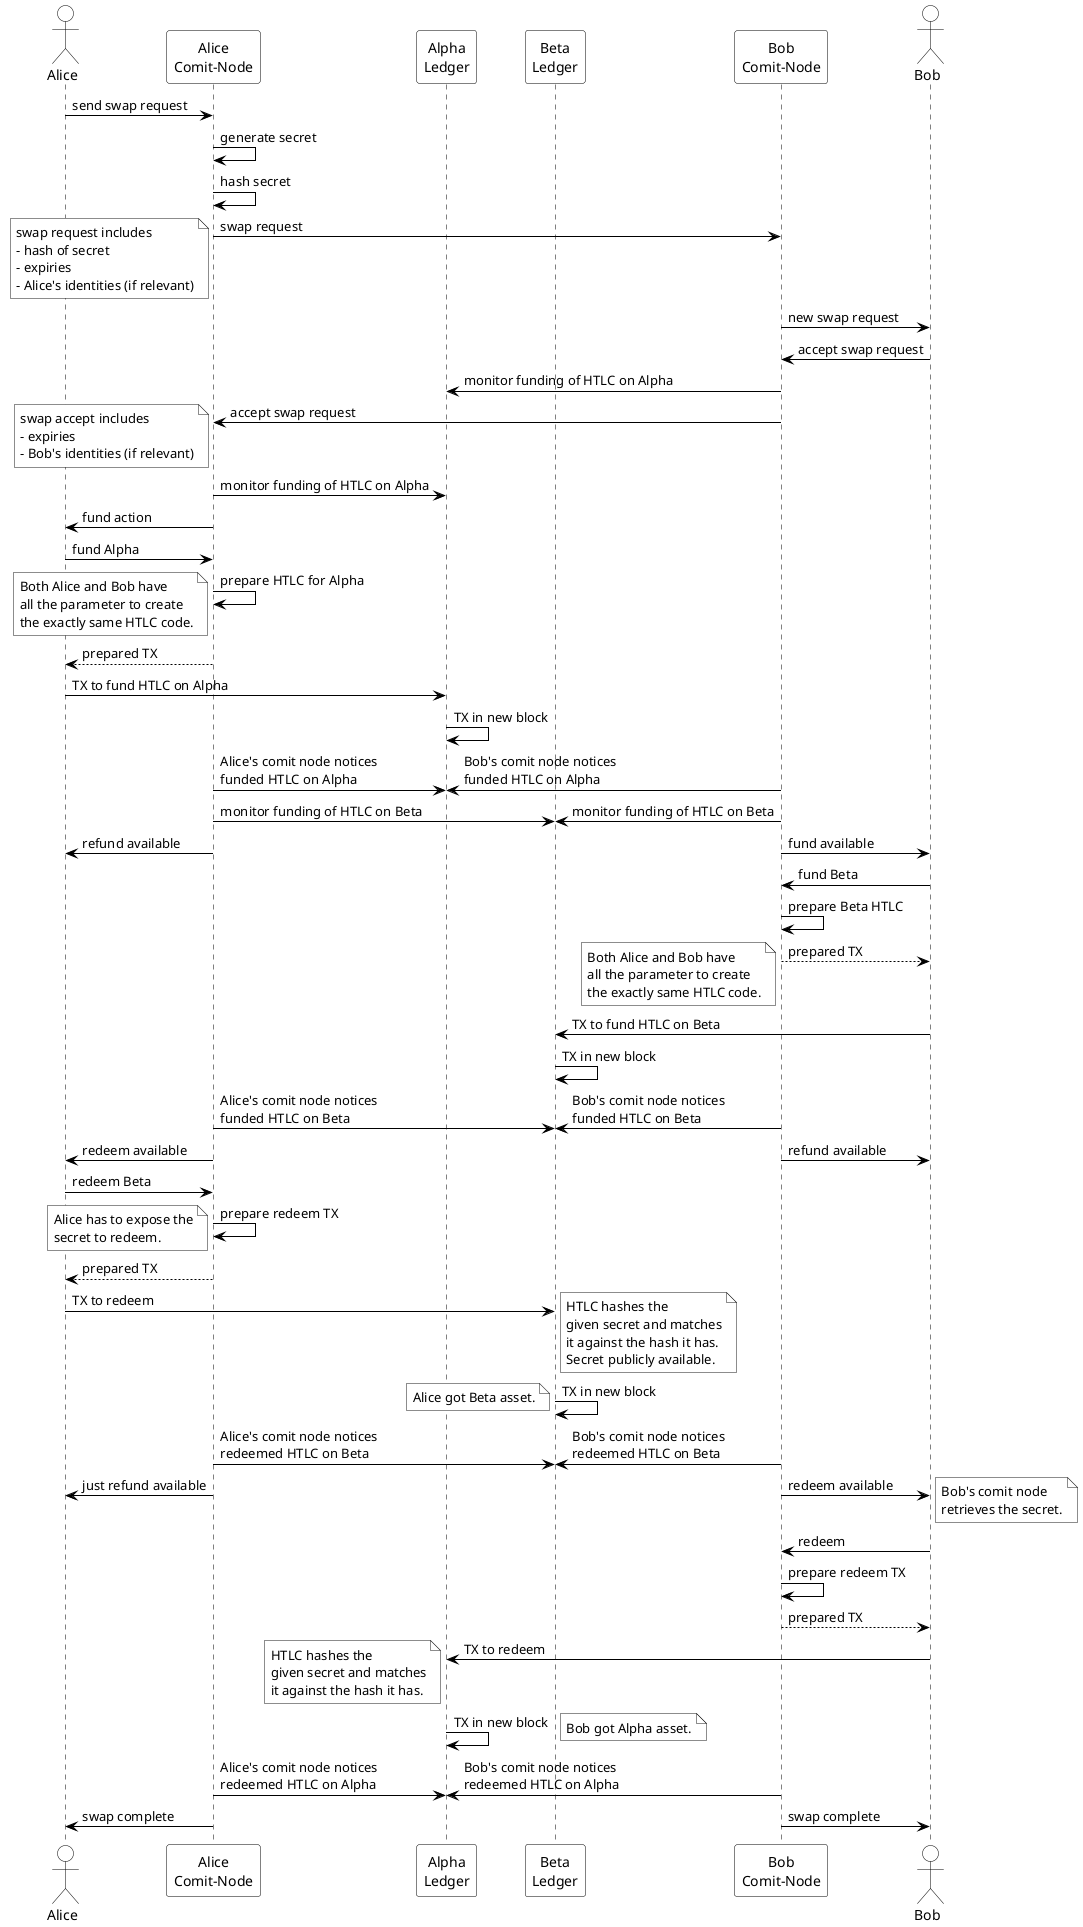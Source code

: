 ' DIAGRAM #########################################
' RFC003 atomic swap
' #################################################
@startuml
' #################################################
' SETTINGS: color settings of diagram
' #################################################
skinparam sequence {
	BorderColor black
	ArrowColor black
	ActorBorderColor black
	LifeLineBorderColor black
	LifeLineBackgroundColor white
	
	ParticipantBorderColor black
	ParticipantBackgroundColor white
	ParticipantFontColor black
	
	ActorBackgroundColor white
	ActorFontColor black
}
' #################################################
' ACTORS
' #################################################
actor Alice
participant "Alice\nComit-Node" as AC
participant "Alpha\nLedger" as Alpha
participant "Beta\nLedger" as Beta
participant "Bob\nComit-Node" as BC
actor Bob

' allow parallelism
!pragma teoz true

' #################################################
' DIAGRAM
' #################################################
Alice->AC: send swap request
AC->AC: generate secret
AC->AC: hash secret
AC->BC: swap request 
note left #white
	swap request includes 
	- hash of secret 
	- expiries
	- Alice's identities (if relevant)
end note
BC->Bob: new swap request
Bob->BC: accept swap request
BC->Alpha: monitor funding of HTLC on Alpha
BC->AC: accept swap request
note left #white
	swap accept includes 
	- expiries
	- Bob's identities (if relevant)
end note
AC->Alpha: monitor funding of HTLC on Alpha
AC->Alice: fund action
Alice->AC: fund Alpha
AC->AC: prepare HTLC for Alpha
note left #white
	Both Alice and Bob have
	all the parameter to create
	the exactly same HTLC code.
end note
AC-->Alice: prepared TX
Alice->Alpha: TX to fund HTLC on Alpha
Alpha->Alpha: TX in new block
AC->Alpha: Alice's comit node notices\nfunded HTLC on Alpha
& BC->Alpha: Bob's comit node notices\nfunded HTLC on Alpha
AC->Beta: monitor funding of HTLC on Beta
& BC->Beta: monitor funding of HTLC on Beta
AC->Alice: refund available
& BC->Bob: fund available
Bob->BC: fund Beta
BC->BC: prepare Beta HTLC
BC-->Bob: prepared TX
note left #white
	Both Alice and Bob have
	all the parameter to create
	the exactly same HTLC code.
end note
Bob->Beta: TX to fund HTLC on Beta
Beta->Beta: TX in new block
BC->Beta: Bob's comit node notices\nfunded HTLC on Beta
& AC->Beta: Alice's comit node notices\nfunded HTLC on Beta
BC->Bob: refund available
& AC->Alice: redeem available
Alice->AC: redeem Beta
AC->AC: prepare redeem TX
note left #white
	Alice has to expose the
	secret to redeem.
end note
AC-->Alice: prepared TX
Alice->Beta: TX to redeem
note right #white
	HTLC hashes the
	given secret and matches
	it against the hash it has.
	Secret publicly available.
end note
Beta->Beta: TX in new block
note left #white
	Alice got Beta asset.
end note
AC->Beta: Alice's comit node notices\nredeemed HTLC on Beta
& BC->Beta: Bob's comit node notices\nredeemed HTLC on Beta
AC->Alice: just refund available
& BC->Bob: redeem available
note right #white
	Bob's comit node
	retrieves the secret.
end note
Bob->BC: redeem
BC->BC: prepare redeem TX
BC-->Bob: prepared TX
Bob->Alpha: TX to redeem
note left #white
	HTLC hashes the
	given secret and matches
	it against the hash it has.
end note
Alpha->Alpha: TX in new block
note right #white
	Bob got Alpha asset.
end note
AC->Alpha: Alice's comit node notices\nredeemed HTLC on Alpha
& BC->Alpha: Bob's comit node notices\nredeemed HTLC on Alpha
AC->Alice: swap complete
& BC->Bob: swap complete

@enduml